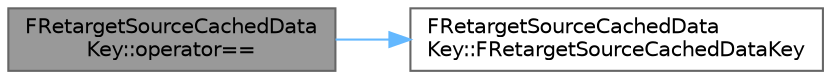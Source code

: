 digraph "FRetargetSourceCachedDataKey::operator=="
{
 // INTERACTIVE_SVG=YES
 // LATEX_PDF_SIZE
  bgcolor="transparent";
  edge [fontname=Helvetica,fontsize=10,labelfontname=Helvetica,labelfontsize=10];
  node [fontname=Helvetica,fontsize=10,shape=box,height=0.2,width=0.4];
  rankdir="LR";
  Node1 [id="Node000001",label="FRetargetSourceCachedData\lKey::operator==",height=0.2,width=0.4,color="gray40", fillcolor="grey60", style="filled", fontcolor="black",tooltip=" "];
  Node1 -> Node2 [id="edge1_Node000001_Node000002",color="steelblue1",style="solid",tooltip=" "];
  Node2 [id="Node000002",label="FRetargetSourceCachedData\lKey::FRetargetSourceCachedDataKey",height=0.2,width=0.4,color="grey40", fillcolor="white", style="filled",URL="$d1/d77/structFRetargetSourceCachedDataKey.html#ad342998fd8db50e6f5b7c413ab21d3e6",tooltip=" "];
}

